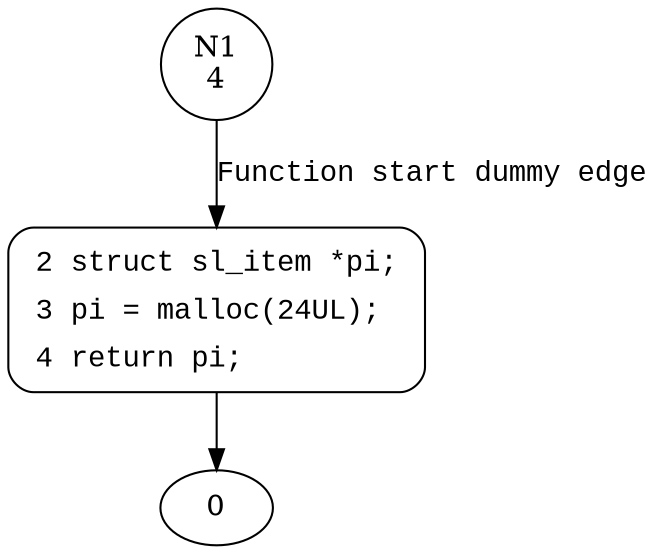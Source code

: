 digraph alloc_or_die {
1 [shape="circle" label="N1\n4"]
2 [shape="circle" label="N2\n3"]
2 [style="filled,bold" penwidth="1" fillcolor="white" fontname="Courier New" shape="Mrecord" label=<<table border="0" cellborder="0" cellpadding="3" bgcolor="white"><tr><td align="right">2</td><td align="left">struct sl_item *pi;</td></tr><tr><td align="right">3</td><td align="left">pi = malloc(24UL);</td></tr><tr><td align="right">4</td><td align="left">return pi;</td></tr></table>>]
2 -> 0[label=""]
1 -> 2 [label="Function start dummy edge" fontname="Courier New"]
}